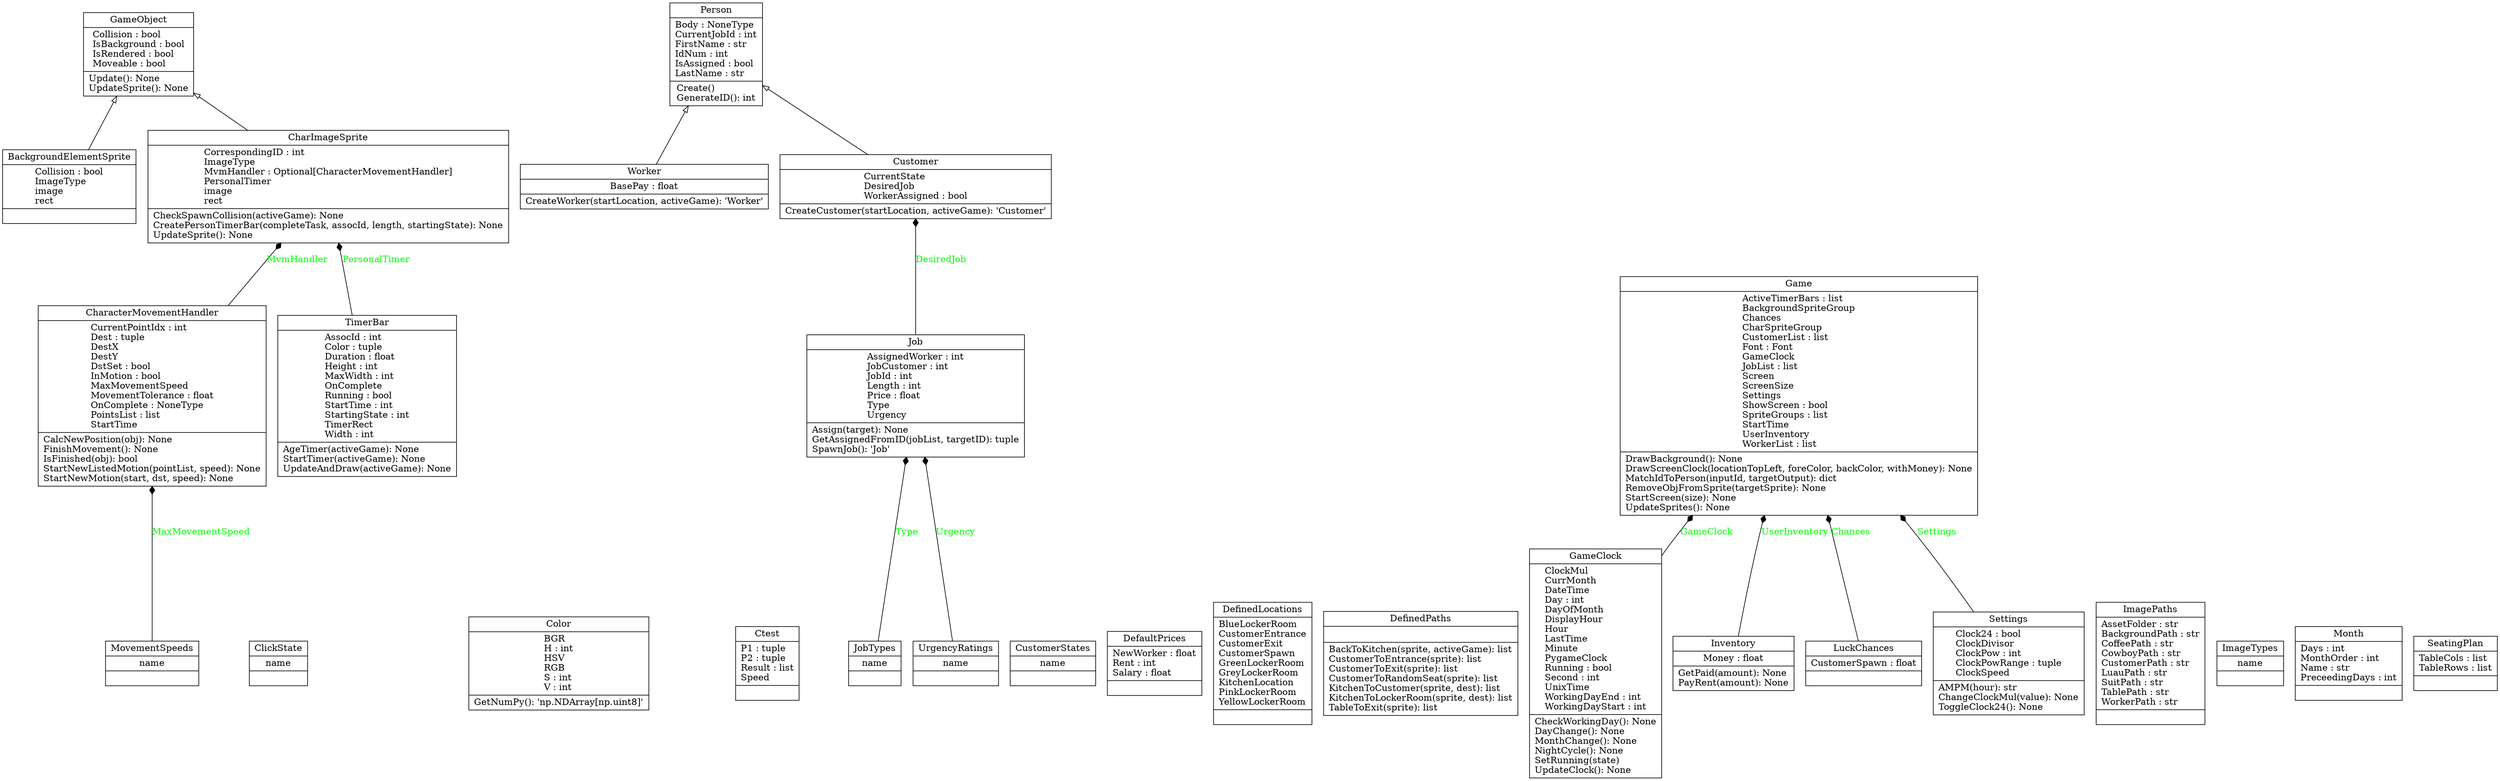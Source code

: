 digraph "classes" {
rankdir=BT
charset="utf-8"
"Classes.Sprite.BackgroundElementSprite" [color="black", fontcolor="black", label=<{BackgroundElementSprite|Collision : bool<br ALIGN="LEFT"/>ImageType<br ALIGN="LEFT"/>image<br ALIGN="LEFT"/>rect<br ALIGN="LEFT"/>|}>, shape="record", style="solid"];
"Classes.Sprite.CharImageSprite" [color="black", fontcolor="black", label=<{CharImageSprite|CorrespondingID : int<br ALIGN="LEFT"/>ImageType<br ALIGN="LEFT"/>MvmHandler : Optional[CharacterMovementHandler]<br ALIGN="LEFT"/>PersonalTimer<br ALIGN="LEFT"/>image<br ALIGN="LEFT"/>rect<br ALIGN="LEFT"/>|CheckSpawnCollision(activeGame): None<br ALIGN="LEFT"/>CreatePersonTimerBar(completeTask, assocId, length, startingState): None<br ALIGN="LEFT"/>UpdateSprite(): None<br ALIGN="LEFT"/>}>, shape="record", style="solid"];
"Handlers.MovementHandler.CharacterMovementHandler" [color="black", fontcolor="black", label=<{CharacterMovementHandler|CurrentPointIdx : int<br ALIGN="LEFT"/>Dest : tuple<br ALIGN="LEFT"/>DestX<br ALIGN="LEFT"/>DestY<br ALIGN="LEFT"/>DstSet : bool<br ALIGN="LEFT"/>InMotion : bool<br ALIGN="LEFT"/>MaxMovementSpeed<br ALIGN="LEFT"/>MovementTolerance : float<br ALIGN="LEFT"/>OnComplete : NoneType<br ALIGN="LEFT"/>PointsList : list<br ALIGN="LEFT"/>StartTime<br ALIGN="LEFT"/>|CalcNewPosition(obj): None<br ALIGN="LEFT"/>FinishMovement(): None<br ALIGN="LEFT"/>IsFinished(obj): bool<br ALIGN="LEFT"/>StartNewListedMotion(pointList, speed): None<br ALIGN="LEFT"/>StartNewMotion(start, dst, speed): None<br ALIGN="LEFT"/>}>, shape="record", style="solid"];
"Handlers.ClickHandler.ClickState" [color="black", fontcolor="black", label=<{ClickState|name<br ALIGN="LEFT"/>|}>, shape="record", style="solid"];
"Definitions.ColorTools.Color" [color="black", fontcolor="black", label=<{Color|BGR<br ALIGN="LEFT"/>H : int<br ALIGN="LEFT"/>HSV<br ALIGN="LEFT"/>RGB<br ALIGN="LEFT"/>S : int<br ALIGN="LEFT"/>V : int<br ALIGN="LEFT"/>|GetNumPy(): 'np.NDArray[np.uint8]'<br ALIGN="LEFT"/>}>, shape="record", style="solid"];
"Handlers.PathfindingHandler.Ctest" [color="black", fontcolor="black", label=<{Ctest|P1 : tuple<br ALIGN="LEFT"/>P2 : tuple<br ALIGN="LEFT"/>Result : list<br ALIGN="LEFT"/>Speed<br ALIGN="LEFT"/>|}>, shape="record", style="solid"];
"Classes.People.Customer" [color="black", fontcolor="black", label=<{Customer|CurrentState<br ALIGN="LEFT"/>DesiredJob<br ALIGN="LEFT"/>WorkerAssigned : bool<br ALIGN="LEFT"/>|CreateCustomer(startLocation, activeGame): 'Customer'<br ALIGN="LEFT"/>}>, shape="record", style="solid"];
"Classes.People.CustomerStates" [color="black", fontcolor="black", label=<{CustomerStates|name<br ALIGN="LEFT"/>|}>, shape="record", style="solid"];
"Definitions.Prices.DefaultPrices" [color="black", fontcolor="black", label=<{DefaultPrices|NewWorker : float<br ALIGN="LEFT"/>Rent : int<br ALIGN="LEFT"/>Salary : float<br ALIGN="LEFT"/>|}>, shape="record", style="solid"];
"Definitions.DefinedLocations.DefinedLocations" [color="black", fontcolor="black", label=<{DefinedLocations|BlueLockerRoom<br ALIGN="LEFT"/>CustomerEntrance<br ALIGN="LEFT"/>CustomerExit<br ALIGN="LEFT"/>CustomerSpawn<br ALIGN="LEFT"/>GreenLockerRoom<br ALIGN="LEFT"/>GreyLockerRoom<br ALIGN="LEFT"/>KitchenLocation<br ALIGN="LEFT"/>PinkLockerRoom<br ALIGN="LEFT"/>YellowLockerRoom<br ALIGN="LEFT"/>|}>, shape="record", style="solid"];
"Definitions.DefinedLocations.DefinedPaths" [color="black", fontcolor="black", label=<{DefinedPaths|<br ALIGN="LEFT"/>|BackToKitchen(sprite, activeGame): list<br ALIGN="LEFT"/>CustomerToEntrance(sprite): list<br ALIGN="LEFT"/>CustomerToExit(sprite): list<br ALIGN="LEFT"/>CustomerToRandomSeat(sprite): list<br ALIGN="LEFT"/>KitchenToCustomer(sprite, dest): list<br ALIGN="LEFT"/>KitchenToLockerRoom(sprite, dest): list<br ALIGN="LEFT"/>TableToExit(sprite): list<br ALIGN="LEFT"/>}>, shape="record", style="solid"];
"Classes.Game.Game" [color="black", fontcolor="black", label=<{Game|ActiveTimerBars : list<br ALIGN="LEFT"/>BackgroundSpriteGroup<br ALIGN="LEFT"/>Chances<br ALIGN="LEFT"/>CharSpriteGroup<br ALIGN="LEFT"/>CustomerList : list<br ALIGN="LEFT"/>Font : Font<br ALIGN="LEFT"/>GameClock<br ALIGN="LEFT"/>JobList : list<br ALIGN="LEFT"/>Screen<br ALIGN="LEFT"/>ScreenSize<br ALIGN="LEFT"/>Settings<br ALIGN="LEFT"/>ShowScreen : bool<br ALIGN="LEFT"/>SpriteGroups : list<br ALIGN="LEFT"/>StartTime<br ALIGN="LEFT"/>UserInventory<br ALIGN="LEFT"/>WorkerList : list<br ALIGN="LEFT"/>|DrawBackground(): None<br ALIGN="LEFT"/>DrawScreenClock(locationTopLeft, foreColor, backColor, withMoney): None<br ALIGN="LEFT"/>MatchIdToPerson(inputId, targetOutput): dict<br ALIGN="LEFT"/>RemoveObjFromSprite(targetSprite): None<br ALIGN="LEFT"/>StartScreen(size): None<br ALIGN="LEFT"/>UpdateSprites(): None<br ALIGN="LEFT"/>}>, shape="record", style="solid"];
"Classes.GameClock.GameClock" [color="black", fontcolor="black", label=<{GameClock|ClockMul<br ALIGN="LEFT"/>CurrMonth<br ALIGN="LEFT"/>DateTime<br ALIGN="LEFT"/>Day : int<br ALIGN="LEFT"/>DayOfMonth<br ALIGN="LEFT"/>DisplayHour<br ALIGN="LEFT"/>Hour<br ALIGN="LEFT"/>LastTime<br ALIGN="LEFT"/>Minute<br ALIGN="LEFT"/>PygameClock<br ALIGN="LEFT"/>Running : bool<br ALIGN="LEFT"/>Second : int<br ALIGN="LEFT"/>UnixTime<br ALIGN="LEFT"/>WorkingDayEnd : int<br ALIGN="LEFT"/>WorkingDayStart : int<br ALIGN="LEFT"/>|CheckWorkingDay(): None<br ALIGN="LEFT"/>DayChange(): None<br ALIGN="LEFT"/>MonthChange(): None<br ALIGN="LEFT"/>NightCycle(): None<br ALIGN="LEFT"/>SetRunning(state)<br ALIGN="LEFT"/>UpdateClock(): None<br ALIGN="LEFT"/>}>, shape="record", style="solid"];
"Classes.GameObject.GameObject" [color="black", fontcolor="black", label=<{GameObject|Collision : bool<br ALIGN="LEFT"/>IsBackground : bool<br ALIGN="LEFT"/>IsRendered : bool<br ALIGN="LEFT"/>Moveable : bool<br ALIGN="LEFT"/>|Update(): None<br ALIGN="LEFT"/>UpdateSprite(): None<br ALIGN="LEFT"/>}>, shape="record", style="solid"];
"Assets.AssetLibrary.ImagePaths" [color="black", fontcolor="black", label=<{ImagePaths|AssetFolder : str<br ALIGN="LEFT"/>BackgroundPath : str<br ALIGN="LEFT"/>CoffeePath : str<br ALIGN="LEFT"/>CowboyPath : str<br ALIGN="LEFT"/>CustomerPath : str<br ALIGN="LEFT"/>LuauPath : str<br ALIGN="LEFT"/>SuitPath : str<br ALIGN="LEFT"/>TablePath : str<br ALIGN="LEFT"/>WorkerPath : str<br ALIGN="LEFT"/>|}>, shape="record", style="solid"];
"Assets.AssetLibrary.ImageTypes" [color="black", fontcolor="black", label=<{ImageTypes|name<br ALIGN="LEFT"/>|}>, shape="record", style="solid"];
"Classes.Inventory.Inventory" [color="black", fontcolor="black", label=<{Inventory|Money : float<br ALIGN="LEFT"/>|GetPaid(amount): None<br ALIGN="LEFT"/>PayRent(amount): None<br ALIGN="LEFT"/>}>, shape="record", style="solid"];
"Classes.Jobs.Job" [color="black", fontcolor="black", label=<{Job|AssignedWorker : int<br ALIGN="LEFT"/>JobCustomer : int<br ALIGN="LEFT"/>JobId : int<br ALIGN="LEFT"/>Length : int<br ALIGN="LEFT"/>Price : float<br ALIGN="LEFT"/>Type<br ALIGN="LEFT"/>Urgency<br ALIGN="LEFT"/>|Assign(target): None<br ALIGN="LEFT"/>GetAssignedFromID(jobList, targetID): tuple<br ALIGN="LEFT"/>SpawnJob(): 'Job'<br ALIGN="LEFT"/>}>, shape="record", style="solid"];
"Classes.Jobs.JobTypes" [color="black", fontcolor="black", label=<{JobTypes|name<br ALIGN="LEFT"/>|}>, shape="record", style="solid"];
"Definitions.Chances.LuckChances" [color="black", fontcolor="black", label=<{LuckChances|CustomerSpawn : float<br ALIGN="LEFT"/>|}>, shape="record", style="solid"];
"Classes.GameClock.Month" [color="black", fontcolor="black", label=<{Month|Days : int<br ALIGN="LEFT"/>MonthOrder : int<br ALIGN="LEFT"/>Name : str<br ALIGN="LEFT"/>PreceedingDays : int<br ALIGN="LEFT"/>|}>, shape="record", style="solid"];
"Handlers.MovementHandler.MovementSpeeds" [color="black", fontcolor="black", label=<{MovementSpeeds|name<br ALIGN="LEFT"/>|}>, shape="record", style="solid"];
"Classes.People.Person" [color="black", fontcolor="black", label=<{Person|Body : NoneType<br ALIGN="LEFT"/>CurrentJobId : int<br ALIGN="LEFT"/>FirstName : str<br ALIGN="LEFT"/>IdNum : int<br ALIGN="LEFT"/>IsAssigned : bool<br ALIGN="LEFT"/>LastName : str<br ALIGN="LEFT"/>|Create()<br ALIGN="LEFT"/>GenerateID(): int<br ALIGN="LEFT"/>}>, shape="record", style="solid"];
"Definitions.DefinedLocations.SeatingPlan" [color="black", fontcolor="black", label=<{SeatingPlan|TableCols : list<br ALIGN="LEFT"/>TableRows : list<br ALIGN="LEFT"/>|}>, shape="record", style="solid"];
"Classes.Settings.Settings" [color="black", fontcolor="black", label=<{Settings|Clock24 : bool<br ALIGN="LEFT"/>ClockDivisor<br ALIGN="LEFT"/>ClockPow : int<br ALIGN="LEFT"/>ClockPowRange : tuple<br ALIGN="LEFT"/>ClockSpeed<br ALIGN="LEFT"/>|AMPM(hour): str<br ALIGN="LEFT"/>ChangeClockMul(value): None<br ALIGN="LEFT"/>ToggleClock24(): None<br ALIGN="LEFT"/>}>, shape="record", style="solid"];
"Classes.TimerBar.TimerBar" [color="black", fontcolor="black", label=<{TimerBar|AssocId : int<br ALIGN="LEFT"/>Color : tuple<br ALIGN="LEFT"/>Duration : float<br ALIGN="LEFT"/>Height : int<br ALIGN="LEFT"/>MaxWidth : int<br ALIGN="LEFT"/>OnComplete<br ALIGN="LEFT"/>Running : bool<br ALIGN="LEFT"/>StartTime : int<br ALIGN="LEFT"/>StartingState : int<br ALIGN="LEFT"/>TimerRect<br ALIGN="LEFT"/>Width : int<br ALIGN="LEFT"/>|AgeTimer(activeGame): None<br ALIGN="LEFT"/>StartTimer(activeGame): None<br ALIGN="LEFT"/>UpdateAndDraw(activeGame): None<br ALIGN="LEFT"/>}>, shape="record", style="solid"];
"Classes.Jobs.UrgencyRatings" [color="black", fontcolor="black", label=<{UrgencyRatings|name<br ALIGN="LEFT"/>|}>, shape="record", style="solid"];
"Classes.People.Worker" [color="black", fontcolor="black", label=<{Worker|BasePay : float<br ALIGN="LEFT"/>|CreateWorker(startLocation, activeGame): 'Worker'<br ALIGN="LEFT"/>}>, shape="record", style="solid"];
"Classes.People.Customer" -> "Classes.People.Person" [arrowhead="empty", arrowtail="none"];
"Classes.People.Worker" -> "Classes.People.Person" [arrowhead="empty", arrowtail="none"];
"Classes.Sprite.BackgroundElementSprite" -> "Classes.GameObject.GameObject" [arrowhead="empty", arrowtail="none"];
"Classes.Sprite.CharImageSprite" -> "Classes.GameObject.GameObject" [arrowhead="empty", arrowtail="none"];
"Classes.GameClock.GameClock" -> "Classes.Game.Game" [arrowhead="diamond", arrowtail="none", fontcolor="green", label="GameClock", style="solid"];
"Classes.Inventory.Inventory" -> "Classes.Game.Game" [arrowhead="diamond", arrowtail="none", fontcolor="green", label="UserInventory", style="solid"];
"Classes.Jobs.Job" -> "Classes.People.Customer" [arrowhead="diamond", arrowtail="none", fontcolor="green", label="DesiredJob", style="solid"];
"Classes.Jobs.JobTypes" -> "Classes.Jobs.Job" [arrowhead="diamond", arrowtail="none", fontcolor="green", label="Type", style="solid"];
"Classes.Jobs.UrgencyRatings" -> "Classes.Jobs.Job" [arrowhead="diamond", arrowtail="none", fontcolor="green", label="Urgency", style="solid"];
"Classes.Settings.Settings" -> "Classes.Game.Game" [arrowhead="diamond", arrowtail="none", fontcolor="green", label="Settings", style="solid"];
"Classes.TimerBar.TimerBar" -> "Classes.Sprite.CharImageSprite" [arrowhead="diamond", arrowtail="none", fontcolor="green", label="PersonalTimer", style="solid"];
"Definitions.Chances.LuckChances" -> "Classes.Game.Game" [arrowhead="diamond", arrowtail="none", fontcolor="green", label="Chances", style="solid"];
"Handlers.MovementHandler.CharacterMovementHandler" -> "Classes.Sprite.CharImageSprite" [arrowhead="diamond", arrowtail="none", fontcolor="green", label="MvmHandler", style="solid"];
"Handlers.MovementHandler.MovementSpeeds" -> "Handlers.MovementHandler.CharacterMovementHandler" [arrowhead="diamond", arrowtail="none", fontcolor="green", label="MaxMovementSpeed", style="solid"];
}

